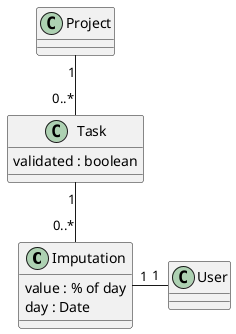 @startuml

class Imputation{
    value : % of day
    day : Date
}

class Task{
    validated : boolean
}


Project "1" -- "0..*" Task
Task "1" -- "0..*" Imputation
Imputation "1" - "1" User
@enduml